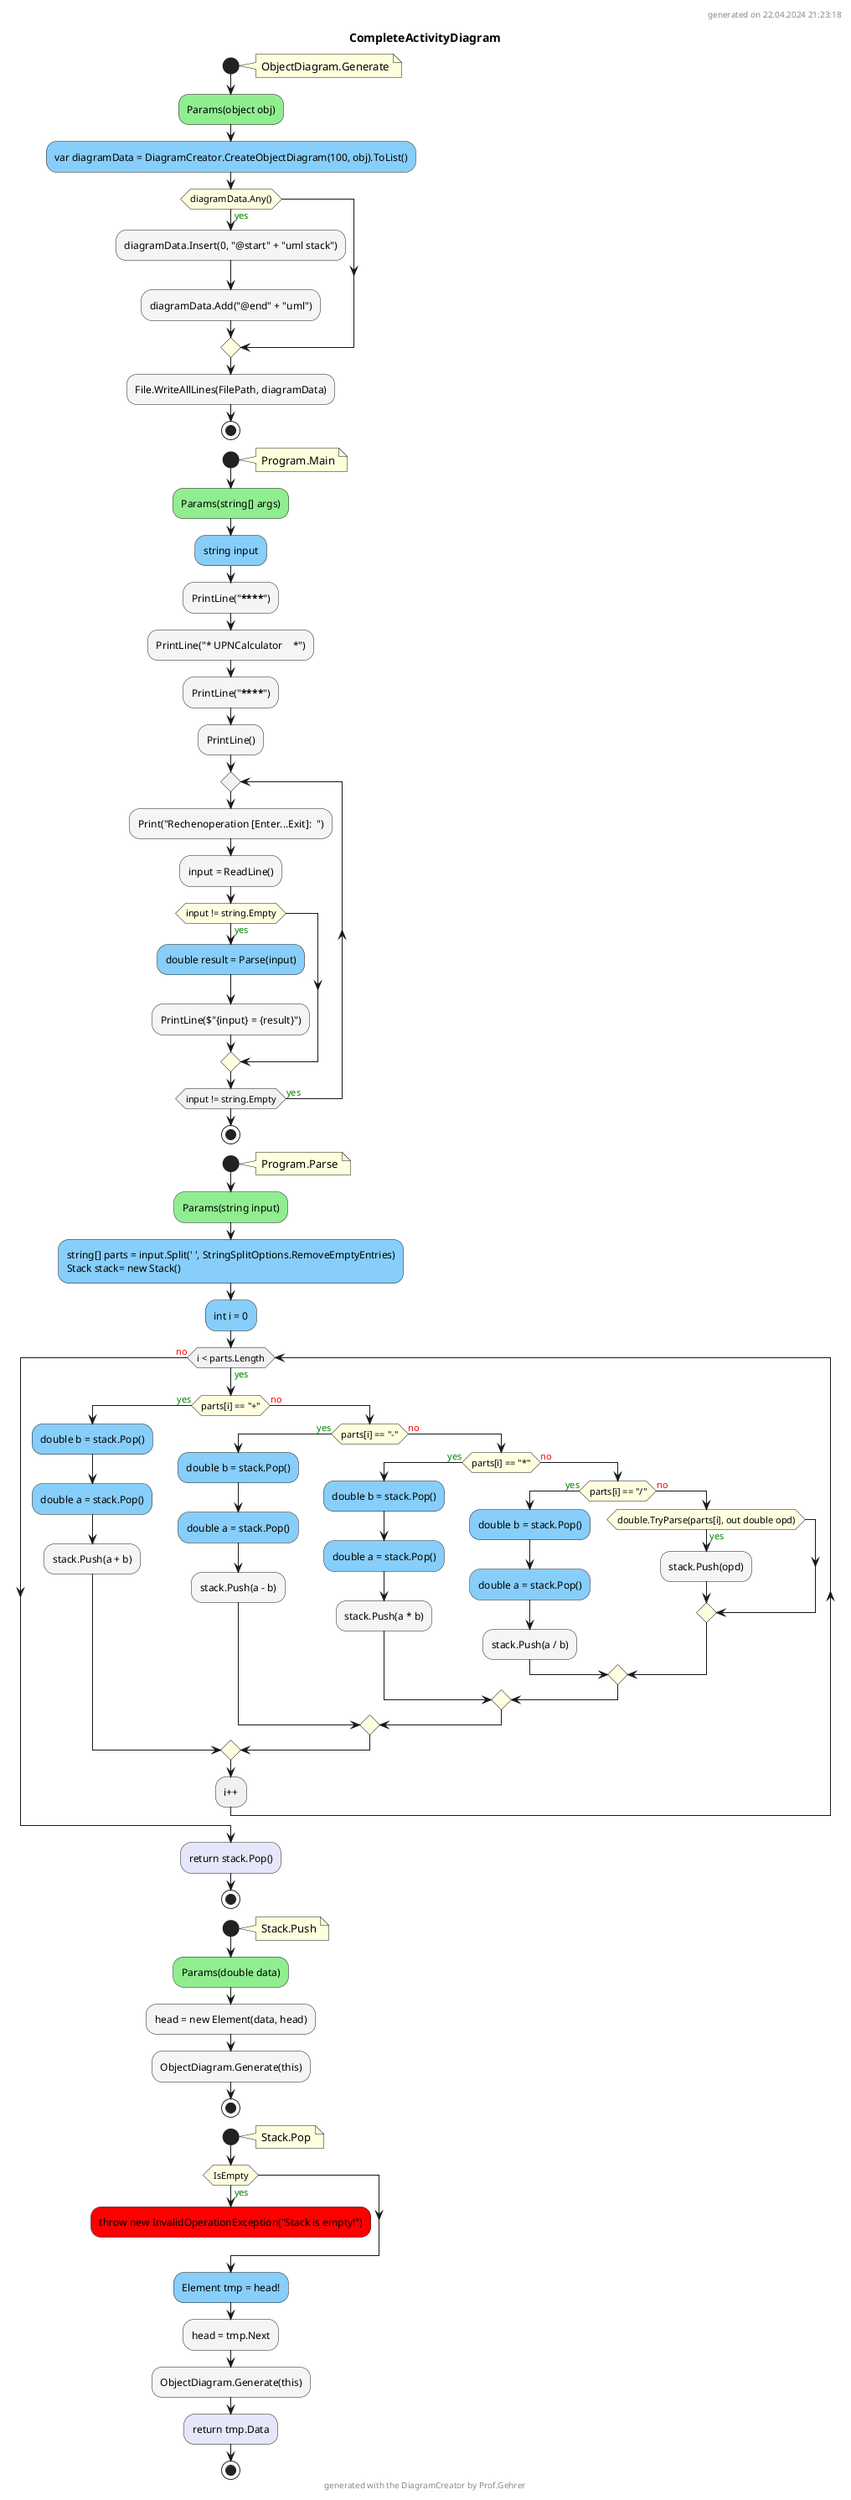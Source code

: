 @startuml CompleteActivityDiagram
header
generated on 22.04.2024 21:23:18
end header
title CompleteActivityDiagram
start
note right:  ObjectDiagram.Generate
#LightGreen:Params(object obj);
#LightSkyBlue:var diagramData = DiagramCreator.CreateObjectDiagram(100, obj).ToList();
#LightYellow:if (diagramData.Any()) then (<color:green>yes)
        #WhiteSmoke:diagramData.Insert(0, "@start" + "uml stack");
        #WhiteSmoke:diagramData.Add("@end" + "uml");
endif
#WhiteSmoke:File.WriteAllLines(FilePath, diagramData);
stop
start
note right:  Program.Main
#LightGreen:Params(string[] args);
#LightSkyBlue:string input;
#WhiteSmoke:PrintLine("********************");
#WhiteSmoke:PrintLine("* UPNCalculator    *");
#WhiteSmoke:PrintLine("********************");
#WhiteSmoke:PrintLine();
repeat
        #WhiteSmoke:Print("Rechenoperation [Enter...Exit]:  ");
        #WhiteSmoke:input = ReadLine();
        #LightYellow:if (input != string.Empty) then (<color:green>yes)
                #LightSkyBlue:double result = Parse(input);
                #WhiteSmoke:PrintLine($"{input} = {result}");
        endif
repeat while (input != string.Empty) is (<color:green>yes)
stop
start
note right:  Program.Parse
#LightGreen:Params(string input);
#LightSkyBlue:string[] parts = input.Split(' ', StringSplitOptions.RemoveEmptyEntries)\nStack stack= new Stack();
#LightSkyBlue:int i = 0;
while (i < parts.Length) is (<color:green>yes)
        #LightYellow:if (parts[i] == "+") then (<color:green>yes)
                #LightSkyBlue:double b = stack.Pop();
                #LightSkyBlue:double a = stack.Pop();
                #WhiteSmoke:stack.Push(a + b);
            else (<color:red>no)
                #LightYellow:if (parts[i] == "-") then (<color:green>yes)
                        #LightSkyBlue:double b = stack.Pop();
                        #LightSkyBlue:double a = stack.Pop();
                        #WhiteSmoke:stack.Push(a - b);
                    else (<color:red>no)
                        #LightYellow:if (parts[i] == "*") then (<color:green>yes)
                                #LightSkyBlue:double b = stack.Pop();
                                #LightSkyBlue:double a = stack.Pop();
                                #WhiteSmoke:stack.Push(a * b);
                            else (<color:red>no)
                                #LightYellow:if (parts[i] == "/") then (<color:green>yes)
                                        #LightSkyBlue:double b = stack.Pop();
                                        #LightSkyBlue:double a = stack.Pop();
                                        #WhiteSmoke:stack.Push(a / b);
                                    else (<color:red>no)
                                        #LightYellow:if (double.TryParse(parts[i], out double opd)) then (<color:green>yes)
                                                #WhiteSmoke:stack.Push(opd);
                                        endif
                                endif
                        endif
                endif
        endif
:i++;
endwhile (<color:red>no)
#Lavender:return stack.Pop();
stop
start
note right:  Stack.Push
#LightGreen:Params(double data);
#WhiteSmoke:head = new Element(data, head);
#WhiteSmoke:ObjectDiagram.Generate(this);
stop
start
note right:  Stack.Pop
#LightYellow:if (IsEmpty) then (<color:green>yes)
        #Red:throw new InvalidOperationException("Stack is empty!");
        kill
endif
#LightSkyBlue:Element tmp = head!;
#WhiteSmoke:head = tmp.Next;
#WhiteSmoke:ObjectDiagram.Generate(this);
#Lavender:return tmp.Data;
stop
footer
generated with the DiagramCreator by Prof.Gehrer
end footer
@enduml
